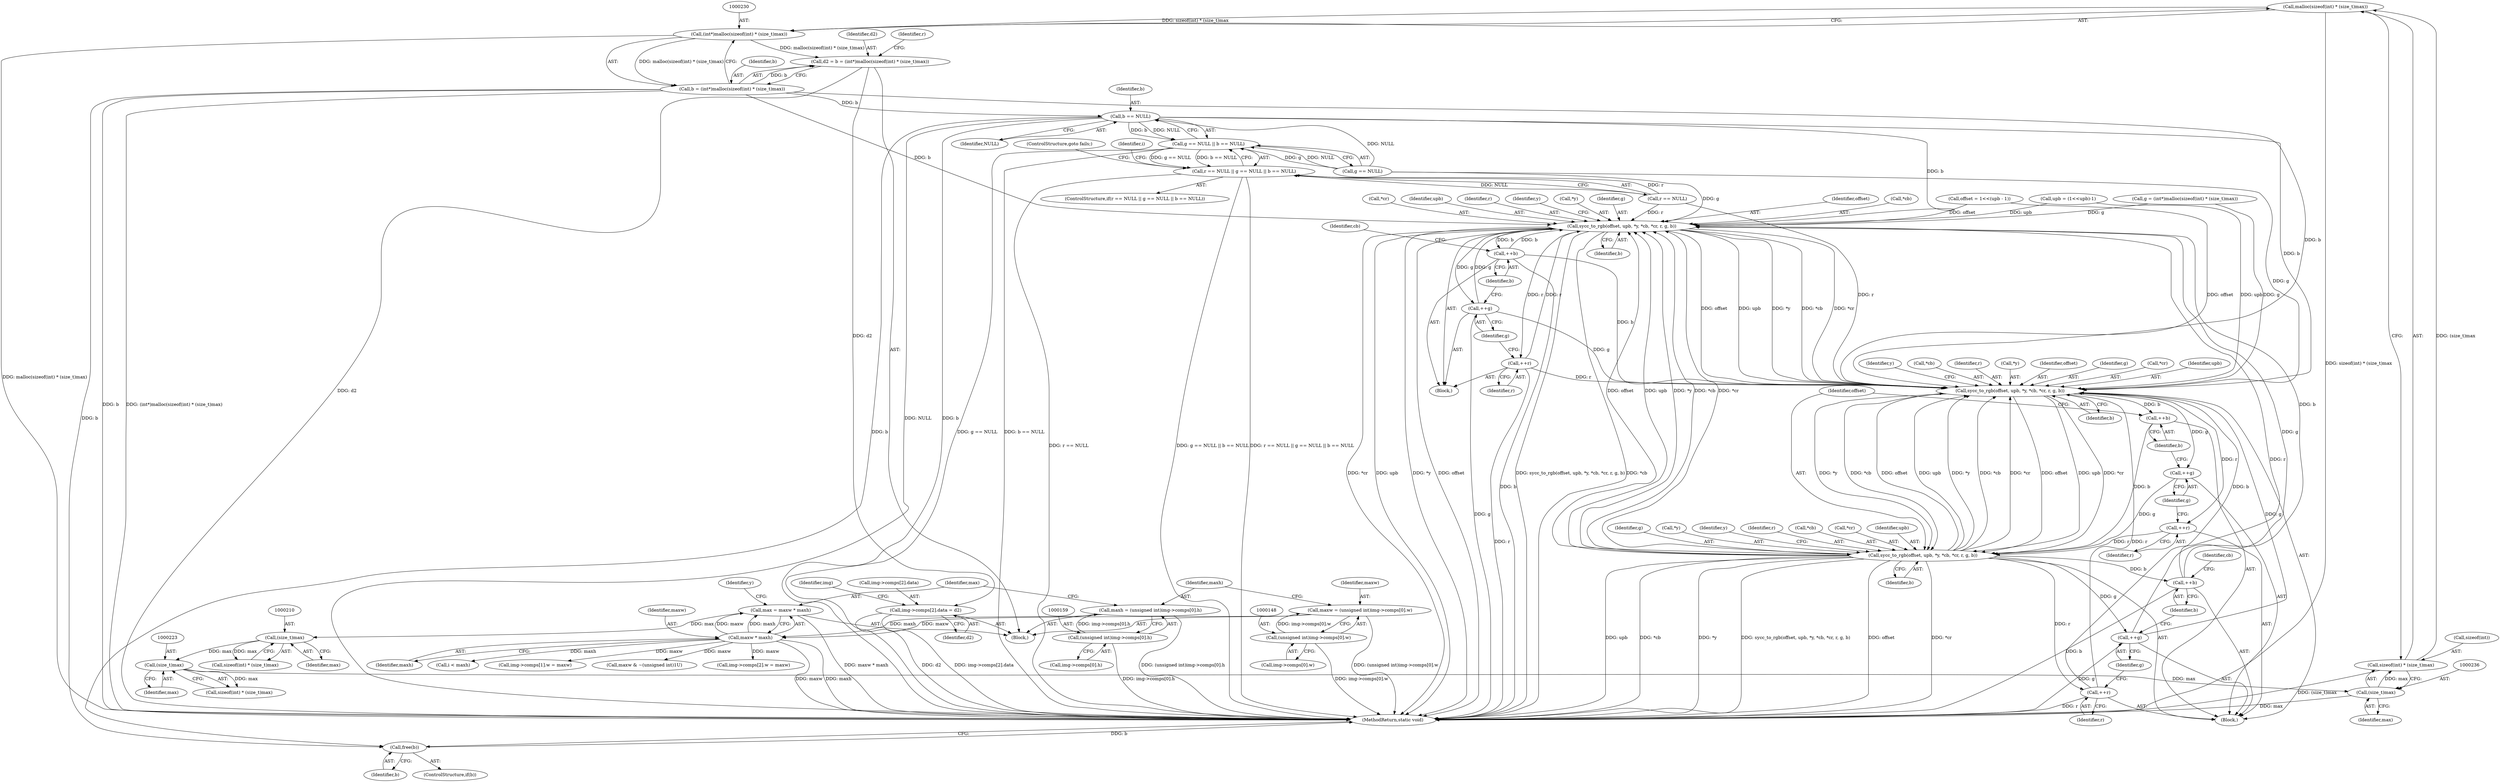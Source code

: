 digraph "1_openjpeg_15f081c89650dccee4aa4ae66f614c3fdb268767_1@API" {
"1000231" [label="(Call,malloc(sizeof(int) * (size_t)max))"];
"1000232" [label="(Call,sizeof(int) * (size_t)max)"];
"1000235" [label="(Call,(size_t)max)"];
"1000222" [label="(Call,(size_t)max)"];
"1000209" [label="(Call,(size_t)max)"];
"1000167" [label="(Call,max = maxw * maxh)"];
"1000169" [label="(Call,maxw * maxh)"];
"1000145" [label="(Call,maxw = (unsigned int)img->comps[0].w)"];
"1000147" [label="(Call,(unsigned int)img->comps[0].w)"];
"1000156" [label="(Call,maxh = (unsigned int)img->comps[0].h)"];
"1000158" [label="(Call,(unsigned int)img->comps[0].h)"];
"1000229" [label="(Call,(int*)malloc(sizeof(int) * (size_t)max))"];
"1000225" [label="(Call,d2 = b = (int*)malloc(sizeof(int) * (size_t)max))"];
"1000392" [label="(Call,img->comps[2].data = d2)"];
"1000227" [label="(Call,b = (int*)malloc(sizeof(int) * (size_t)max))"];
"1000247" [label="(Call,b == NULL)"];
"1000243" [label="(Call,g == NULL || b == NULL)"];
"1000239" [label="(Call,r == NULL || g == NULL || b == NULL)"];
"1000277" [label="(Call,sycc_to_rgb(offset, upb, *y, *cb, *cr, r, g, b))"];
"1000291" [label="(Call,++r)"];
"1000297" [label="(Call,sycc_to_rgb(offset, upb, *y, *cb, *cr, r, g, b))"];
"1000311" [label="(Call,++r)"];
"1000326" [label="(Call,sycc_to_rgb(offset, upb, *y, *cb, *cr, r, g, b))"];
"1000340" [label="(Call,++r)"];
"1000342" [label="(Call,++g)"];
"1000344" [label="(Call,++b)"];
"1000313" [label="(Call,++g)"];
"1000315" [label="(Call,++b)"];
"1000293" [label="(Call,++g)"];
"1000295" [label="(Call,++b)"];
"1000509" [label="(Call,free(b))"];
"1000509" [label="(Call,free(b))"];
"1000393" [label="(Call,img->comps[2].data)"];
"1000170" [label="(Identifier,maxw)"];
"1000228" [label="(Identifier,b)"];
"1000147" [label="(Call,(unsigned int)img->comps[0].w)"];
"1000249" [label="(Identifier,NULL)"];
"1000103" [label="(Block,)"];
"1000171" [label="(Identifier,maxh)"];
"1000298" [label="(Identifier,offset)"];
"1000290" [label="(Identifier,y)"];
"1000169" [label="(Call,maxw * maxh)"];
"1000340" [label="(Call,++r)"];
"1000296" [label="(Identifier,b)"];
"1000326" [label="(Call,sycc_to_rgb(offset, upb, *y, *cb, *cr, r, g, b))"];
"1000224" [label="(Identifier,max)"];
"1000307" [label="(Identifier,g)"];
"1000313" [label="(Call,++g)"];
"1000316" [label="(Identifier,b)"];
"1000250" [label="(ControlStructure,goto fails;)"];
"1000300" [label="(Call,*y)"];
"1000209" [label="(Call,(size_t)max)"];
"1000229" [label="(Call,(int*)malloc(sizeof(int) * (size_t)max))"];
"1000206" [label="(Call,sizeof(int) * (size_t)max)"];
"1000226" [label="(Identifier,d2)"];
"1000295" [label="(Call,++b)"];
"1000510" [label="(Identifier,b)"];
"1000244" [label="(Call,g == NULL)"];
"1000282" [label="(Call,*cb)"];
"1000344" [label="(Call,++b)"];
"1000291" [label="(Call,++r)"];
"1000276" [label="(Block,)"];
"1000238" [label="(ControlStructure,if(r == NULL || g == NULL || b == NULL))"];
"1000392" [label="(Call,img->comps[2].data = d2)"];
"1000255" [label="(Call,i < maxh)"];
"1000231" [label="(Call,malloc(sizeof(int) * (size_t)max))"];
"1000507" [label="(ControlStructure,if(b))"];
"1000405" [label="(Identifier,img)"];
"1000325" [label="(Block,)"];
"1000243" [label="(Call,g == NULL || b == NULL)"];
"1000511" [label="(MethodReturn,static void)"];
"1000331" [label="(Call,*cb)"];
"1000149" [label="(Call,img->comps[0].w)"];
"1000286" [label="(Identifier,r)"];
"1000160" [label="(Call,img->comps[0].h)"];
"1000222" [label="(Call,(size_t)max)"];
"1000280" [label="(Call,*y)"];
"1000158" [label="(Call,(unsigned int)img->comps[0].h)"];
"1000247" [label="(Call,b == NULL)"];
"1000293" [label="(Call,++g)"];
"1000253" [label="(Identifier,i)"];
"1000131" [label="(Call,offset = 1<<(upb - 1))"];
"1000219" [label="(Call,sizeof(int) * (size_t)max)"];
"1000310" [label="(Identifier,y)"];
"1000400" [label="(Identifier,d2)"];
"1000227" [label="(Call,b = (int*)malloc(sizeof(int) * (size_t)max))"];
"1000333" [label="(Call,*cr)"];
"1000306" [label="(Identifier,r)"];
"1000341" [label="(Identifier,r)"];
"1000167" [label="(Call,max = maxw * maxh)"];
"1000237" [label="(Identifier,max)"];
"1000138" [label="(Call,upb = (1<<upb)-1)"];
"1000278" [label="(Identifier,offset)"];
"1000146" [label="(Identifier,maxw)"];
"1000328" [label="(Identifier,upb)"];
"1000156" [label="(Call,maxh = (unsigned int)img->comps[0].h)"];
"1000294" [label="(Identifier,g)"];
"1000235" [label="(Call,(size_t)max)"];
"1000297" [label="(Call,sycc_to_rgb(offset, upb, *y, *cb, *cr, r, g, b))"];
"1000335" [label="(Identifier,r)"];
"1000292" [label="(Identifier,r)"];
"1000287" [label="(Identifier,g)"];
"1000157" [label="(Identifier,maxh)"];
"1000345" [label="(Identifier,b)"];
"1000232" [label="(Call,sizeof(int) * (size_t)max)"];
"1000401" [label="(Call,img->comps[1].w = maxw)"];
"1000343" [label="(Identifier,g)"];
"1000284" [label="(Call,*cr)"];
"1000339" [label="(Identifier,y)"];
"1000233" [label="(Call,sizeof(int))"];
"1000267" [label="(Call,maxw & ~(unsigned int)1U)"];
"1000342" [label="(Call,++g)"];
"1000311" [label="(Call,++r)"];
"1000312" [label="(Identifier,r)"];
"1000315" [label="(Call,++b)"];
"1000145" [label="(Call,maxw = (unsigned int)img->comps[0].w)"];
"1000279" [label="(Identifier,upb)"];
"1000240" [label="(Call,r == NULL)"];
"1000302" [label="(Call,*cb)"];
"1000288" [label="(Identifier,b)"];
"1000318" [label="(Identifier,cb)"];
"1000419" [label="(Call,img->comps[2].w = maxw)"];
"1000168" [label="(Identifier,max)"];
"1000304" [label="(Call,*cr)"];
"1000347" [label="(Identifier,cb)"];
"1000299" [label="(Identifier,upb)"];
"1000173" [label="(Identifier,y)"];
"1000329" [label="(Call,*y)"];
"1000277" [label="(Call,sycc_to_rgb(offset, upb, *y, *cb, *cr, r, g, b))"];
"1000225" [label="(Call,d2 = b = (int*)malloc(sizeof(int) * (size_t)max))"];
"1000336" [label="(Identifier,g)"];
"1000241" [label="(Identifier,r)"];
"1000239" [label="(Call,r == NULL || g == NULL || b == NULL)"];
"1000214" [label="(Call,g = (int*)malloc(sizeof(int) * (size_t)max))"];
"1000314" [label="(Identifier,g)"];
"1000337" [label="(Identifier,b)"];
"1000211" [label="(Identifier,max)"];
"1000248" [label="(Identifier,b)"];
"1000308" [label="(Identifier,b)"];
"1000327" [label="(Identifier,offset)"];
"1000231" -> "1000229"  [label="AST: "];
"1000231" -> "1000232"  [label="CFG: "];
"1000232" -> "1000231"  [label="AST: "];
"1000229" -> "1000231"  [label="CFG: "];
"1000231" -> "1000511"  [label="DDG: sizeof(int) * (size_t)max"];
"1000231" -> "1000229"  [label="DDG: sizeof(int) * (size_t)max"];
"1000232" -> "1000231"  [label="DDG: (size_t)max"];
"1000232" -> "1000235"  [label="CFG: "];
"1000233" -> "1000232"  [label="AST: "];
"1000235" -> "1000232"  [label="AST: "];
"1000232" -> "1000511"  [label="DDG: (size_t)max"];
"1000235" -> "1000232"  [label="DDG: max"];
"1000235" -> "1000237"  [label="CFG: "];
"1000236" -> "1000235"  [label="AST: "];
"1000237" -> "1000235"  [label="AST: "];
"1000235" -> "1000511"  [label="DDG: max"];
"1000222" -> "1000235"  [label="DDG: max"];
"1000222" -> "1000219"  [label="AST: "];
"1000222" -> "1000224"  [label="CFG: "];
"1000223" -> "1000222"  [label="AST: "];
"1000224" -> "1000222"  [label="AST: "];
"1000219" -> "1000222"  [label="CFG: "];
"1000222" -> "1000219"  [label="DDG: max"];
"1000209" -> "1000222"  [label="DDG: max"];
"1000209" -> "1000206"  [label="AST: "];
"1000209" -> "1000211"  [label="CFG: "];
"1000210" -> "1000209"  [label="AST: "];
"1000211" -> "1000209"  [label="AST: "];
"1000206" -> "1000209"  [label="CFG: "];
"1000209" -> "1000206"  [label="DDG: max"];
"1000167" -> "1000209"  [label="DDG: max"];
"1000167" -> "1000103"  [label="AST: "];
"1000167" -> "1000169"  [label="CFG: "];
"1000168" -> "1000167"  [label="AST: "];
"1000169" -> "1000167"  [label="AST: "];
"1000173" -> "1000167"  [label="CFG: "];
"1000167" -> "1000511"  [label="DDG: maxw * maxh"];
"1000169" -> "1000167"  [label="DDG: maxw"];
"1000169" -> "1000167"  [label="DDG: maxh"];
"1000169" -> "1000171"  [label="CFG: "];
"1000170" -> "1000169"  [label="AST: "];
"1000171" -> "1000169"  [label="AST: "];
"1000169" -> "1000511"  [label="DDG: maxh"];
"1000169" -> "1000511"  [label="DDG: maxw"];
"1000145" -> "1000169"  [label="DDG: maxw"];
"1000156" -> "1000169"  [label="DDG: maxh"];
"1000169" -> "1000255"  [label="DDG: maxh"];
"1000169" -> "1000267"  [label="DDG: maxw"];
"1000169" -> "1000401"  [label="DDG: maxw"];
"1000169" -> "1000419"  [label="DDG: maxw"];
"1000145" -> "1000103"  [label="AST: "];
"1000145" -> "1000147"  [label="CFG: "];
"1000146" -> "1000145"  [label="AST: "];
"1000147" -> "1000145"  [label="AST: "];
"1000157" -> "1000145"  [label="CFG: "];
"1000145" -> "1000511"  [label="DDG: (unsigned int)img->comps[0].w"];
"1000147" -> "1000145"  [label="DDG: img->comps[0].w"];
"1000147" -> "1000149"  [label="CFG: "];
"1000148" -> "1000147"  [label="AST: "];
"1000149" -> "1000147"  [label="AST: "];
"1000147" -> "1000511"  [label="DDG: img->comps[0].w"];
"1000156" -> "1000103"  [label="AST: "];
"1000156" -> "1000158"  [label="CFG: "];
"1000157" -> "1000156"  [label="AST: "];
"1000158" -> "1000156"  [label="AST: "];
"1000168" -> "1000156"  [label="CFG: "];
"1000156" -> "1000511"  [label="DDG: (unsigned int)img->comps[0].h"];
"1000158" -> "1000156"  [label="DDG: img->comps[0].h"];
"1000158" -> "1000160"  [label="CFG: "];
"1000159" -> "1000158"  [label="AST: "];
"1000160" -> "1000158"  [label="AST: "];
"1000158" -> "1000511"  [label="DDG: img->comps[0].h"];
"1000229" -> "1000227"  [label="AST: "];
"1000230" -> "1000229"  [label="AST: "];
"1000227" -> "1000229"  [label="CFG: "];
"1000229" -> "1000511"  [label="DDG: malloc(sizeof(int) * (size_t)max)"];
"1000229" -> "1000225"  [label="DDG: malloc(sizeof(int) * (size_t)max)"];
"1000229" -> "1000227"  [label="DDG: malloc(sizeof(int) * (size_t)max)"];
"1000225" -> "1000103"  [label="AST: "];
"1000225" -> "1000227"  [label="CFG: "];
"1000226" -> "1000225"  [label="AST: "];
"1000227" -> "1000225"  [label="AST: "];
"1000241" -> "1000225"  [label="CFG: "];
"1000225" -> "1000511"  [label="DDG: d2"];
"1000227" -> "1000225"  [label="DDG: b"];
"1000225" -> "1000392"  [label="DDG: d2"];
"1000392" -> "1000103"  [label="AST: "];
"1000392" -> "1000400"  [label="CFG: "];
"1000393" -> "1000392"  [label="AST: "];
"1000400" -> "1000392"  [label="AST: "];
"1000405" -> "1000392"  [label="CFG: "];
"1000392" -> "1000511"  [label="DDG: img->comps[2].data"];
"1000392" -> "1000511"  [label="DDG: d2"];
"1000228" -> "1000227"  [label="AST: "];
"1000227" -> "1000511"  [label="DDG: b"];
"1000227" -> "1000511"  [label="DDG: (int*)malloc(sizeof(int) * (size_t)max)"];
"1000227" -> "1000247"  [label="DDG: b"];
"1000227" -> "1000277"  [label="DDG: b"];
"1000227" -> "1000326"  [label="DDG: b"];
"1000227" -> "1000509"  [label="DDG: b"];
"1000247" -> "1000243"  [label="AST: "];
"1000247" -> "1000249"  [label="CFG: "];
"1000248" -> "1000247"  [label="AST: "];
"1000249" -> "1000247"  [label="AST: "];
"1000243" -> "1000247"  [label="CFG: "];
"1000247" -> "1000511"  [label="DDG: b"];
"1000247" -> "1000511"  [label="DDG: NULL"];
"1000247" -> "1000243"  [label="DDG: b"];
"1000247" -> "1000243"  [label="DDG: NULL"];
"1000244" -> "1000247"  [label="DDG: NULL"];
"1000247" -> "1000277"  [label="DDG: b"];
"1000247" -> "1000326"  [label="DDG: b"];
"1000247" -> "1000509"  [label="DDG: b"];
"1000243" -> "1000239"  [label="AST: "];
"1000243" -> "1000244"  [label="CFG: "];
"1000244" -> "1000243"  [label="AST: "];
"1000239" -> "1000243"  [label="CFG: "];
"1000243" -> "1000511"  [label="DDG: g == NULL"];
"1000243" -> "1000511"  [label="DDG: b == NULL"];
"1000243" -> "1000239"  [label="DDG: g == NULL"];
"1000243" -> "1000239"  [label="DDG: b == NULL"];
"1000244" -> "1000243"  [label="DDG: g"];
"1000244" -> "1000243"  [label="DDG: NULL"];
"1000239" -> "1000238"  [label="AST: "];
"1000239" -> "1000240"  [label="CFG: "];
"1000240" -> "1000239"  [label="AST: "];
"1000250" -> "1000239"  [label="CFG: "];
"1000253" -> "1000239"  [label="CFG: "];
"1000239" -> "1000511"  [label="DDG: r == NULL || g == NULL || b == NULL"];
"1000239" -> "1000511"  [label="DDG: r == NULL"];
"1000239" -> "1000511"  [label="DDG: g == NULL || b == NULL"];
"1000240" -> "1000239"  [label="DDG: r"];
"1000240" -> "1000239"  [label="DDG: NULL"];
"1000277" -> "1000276"  [label="AST: "];
"1000277" -> "1000288"  [label="CFG: "];
"1000278" -> "1000277"  [label="AST: "];
"1000279" -> "1000277"  [label="AST: "];
"1000280" -> "1000277"  [label="AST: "];
"1000282" -> "1000277"  [label="AST: "];
"1000284" -> "1000277"  [label="AST: "];
"1000286" -> "1000277"  [label="AST: "];
"1000287" -> "1000277"  [label="AST: "];
"1000288" -> "1000277"  [label="AST: "];
"1000290" -> "1000277"  [label="CFG: "];
"1000297" -> "1000277"  [label="DDG: offset"];
"1000297" -> "1000277"  [label="DDG: upb"];
"1000297" -> "1000277"  [label="DDG: *y"];
"1000297" -> "1000277"  [label="DDG: *cb"];
"1000297" -> "1000277"  [label="DDG: *cr"];
"1000131" -> "1000277"  [label="DDG: offset"];
"1000326" -> "1000277"  [label="DDG: offset"];
"1000326" -> "1000277"  [label="DDG: upb"];
"1000326" -> "1000277"  [label="DDG: *y"];
"1000326" -> "1000277"  [label="DDG: *cb"];
"1000326" -> "1000277"  [label="DDG: *cr"];
"1000138" -> "1000277"  [label="DDG: upb"];
"1000311" -> "1000277"  [label="DDG: r"];
"1000240" -> "1000277"  [label="DDG: r"];
"1000340" -> "1000277"  [label="DDG: r"];
"1000342" -> "1000277"  [label="DDG: g"];
"1000214" -> "1000277"  [label="DDG: g"];
"1000244" -> "1000277"  [label="DDG: g"];
"1000313" -> "1000277"  [label="DDG: g"];
"1000315" -> "1000277"  [label="DDG: b"];
"1000344" -> "1000277"  [label="DDG: b"];
"1000277" -> "1000291"  [label="DDG: r"];
"1000277" -> "1000293"  [label="DDG: g"];
"1000277" -> "1000295"  [label="DDG: b"];
"1000277" -> "1000297"  [label="DDG: offset"];
"1000277" -> "1000297"  [label="DDG: upb"];
"1000277" -> "1000297"  [label="DDG: *y"];
"1000277" -> "1000297"  [label="DDG: *cb"];
"1000277" -> "1000297"  [label="DDG: *cr"];
"1000291" -> "1000276"  [label="AST: "];
"1000291" -> "1000292"  [label="CFG: "];
"1000292" -> "1000291"  [label="AST: "];
"1000294" -> "1000291"  [label="CFG: "];
"1000291" -> "1000297"  [label="DDG: r"];
"1000297" -> "1000276"  [label="AST: "];
"1000297" -> "1000308"  [label="CFG: "];
"1000298" -> "1000297"  [label="AST: "];
"1000299" -> "1000297"  [label="AST: "];
"1000300" -> "1000297"  [label="AST: "];
"1000302" -> "1000297"  [label="AST: "];
"1000304" -> "1000297"  [label="AST: "];
"1000306" -> "1000297"  [label="AST: "];
"1000307" -> "1000297"  [label="AST: "];
"1000308" -> "1000297"  [label="AST: "];
"1000310" -> "1000297"  [label="CFG: "];
"1000297" -> "1000511"  [label="DDG: offset"];
"1000297" -> "1000511"  [label="DDG: *cr"];
"1000297" -> "1000511"  [label="DDG: upb"];
"1000297" -> "1000511"  [label="DDG: *cb"];
"1000297" -> "1000511"  [label="DDG: *y"];
"1000297" -> "1000511"  [label="DDG: sycc_to_rgb(offset, upb, *y, *cb, *cr, r, g, b)"];
"1000293" -> "1000297"  [label="DDG: g"];
"1000295" -> "1000297"  [label="DDG: b"];
"1000297" -> "1000311"  [label="DDG: r"];
"1000297" -> "1000313"  [label="DDG: g"];
"1000297" -> "1000315"  [label="DDG: b"];
"1000297" -> "1000326"  [label="DDG: offset"];
"1000297" -> "1000326"  [label="DDG: upb"];
"1000297" -> "1000326"  [label="DDG: *y"];
"1000297" -> "1000326"  [label="DDG: *cb"];
"1000297" -> "1000326"  [label="DDG: *cr"];
"1000311" -> "1000276"  [label="AST: "];
"1000311" -> "1000312"  [label="CFG: "];
"1000312" -> "1000311"  [label="AST: "];
"1000314" -> "1000311"  [label="CFG: "];
"1000311" -> "1000511"  [label="DDG: r"];
"1000311" -> "1000326"  [label="DDG: r"];
"1000326" -> "1000325"  [label="AST: "];
"1000326" -> "1000337"  [label="CFG: "];
"1000327" -> "1000326"  [label="AST: "];
"1000328" -> "1000326"  [label="AST: "];
"1000329" -> "1000326"  [label="AST: "];
"1000331" -> "1000326"  [label="AST: "];
"1000333" -> "1000326"  [label="AST: "];
"1000335" -> "1000326"  [label="AST: "];
"1000336" -> "1000326"  [label="AST: "];
"1000337" -> "1000326"  [label="AST: "];
"1000339" -> "1000326"  [label="CFG: "];
"1000326" -> "1000511"  [label="DDG: sycc_to_rgb(offset, upb, *y, *cb, *cr, r, g, b)"];
"1000326" -> "1000511"  [label="DDG: *cb"];
"1000326" -> "1000511"  [label="DDG: *cr"];
"1000326" -> "1000511"  [label="DDG: upb"];
"1000326" -> "1000511"  [label="DDG: *y"];
"1000326" -> "1000511"  [label="DDG: offset"];
"1000131" -> "1000326"  [label="DDG: offset"];
"1000138" -> "1000326"  [label="DDG: upb"];
"1000240" -> "1000326"  [label="DDG: r"];
"1000340" -> "1000326"  [label="DDG: r"];
"1000342" -> "1000326"  [label="DDG: g"];
"1000214" -> "1000326"  [label="DDG: g"];
"1000244" -> "1000326"  [label="DDG: g"];
"1000313" -> "1000326"  [label="DDG: g"];
"1000315" -> "1000326"  [label="DDG: b"];
"1000344" -> "1000326"  [label="DDG: b"];
"1000326" -> "1000340"  [label="DDG: r"];
"1000326" -> "1000342"  [label="DDG: g"];
"1000326" -> "1000344"  [label="DDG: b"];
"1000340" -> "1000325"  [label="AST: "];
"1000340" -> "1000341"  [label="CFG: "];
"1000341" -> "1000340"  [label="AST: "];
"1000343" -> "1000340"  [label="CFG: "];
"1000340" -> "1000511"  [label="DDG: r"];
"1000342" -> "1000325"  [label="AST: "];
"1000342" -> "1000343"  [label="CFG: "];
"1000343" -> "1000342"  [label="AST: "];
"1000345" -> "1000342"  [label="CFG: "];
"1000342" -> "1000511"  [label="DDG: g"];
"1000344" -> "1000325"  [label="AST: "];
"1000344" -> "1000345"  [label="CFG: "];
"1000345" -> "1000344"  [label="AST: "];
"1000347" -> "1000344"  [label="CFG: "];
"1000344" -> "1000511"  [label="DDG: b"];
"1000313" -> "1000276"  [label="AST: "];
"1000313" -> "1000314"  [label="CFG: "];
"1000314" -> "1000313"  [label="AST: "];
"1000316" -> "1000313"  [label="CFG: "];
"1000313" -> "1000511"  [label="DDG: g"];
"1000315" -> "1000276"  [label="AST: "];
"1000315" -> "1000316"  [label="CFG: "];
"1000316" -> "1000315"  [label="AST: "];
"1000318" -> "1000315"  [label="CFG: "];
"1000315" -> "1000511"  [label="DDG: b"];
"1000293" -> "1000276"  [label="AST: "];
"1000293" -> "1000294"  [label="CFG: "];
"1000294" -> "1000293"  [label="AST: "];
"1000296" -> "1000293"  [label="CFG: "];
"1000295" -> "1000276"  [label="AST: "];
"1000295" -> "1000296"  [label="CFG: "];
"1000296" -> "1000295"  [label="AST: "];
"1000298" -> "1000295"  [label="CFG: "];
"1000509" -> "1000507"  [label="AST: "];
"1000509" -> "1000510"  [label="CFG: "];
"1000510" -> "1000509"  [label="AST: "];
"1000511" -> "1000509"  [label="CFG: "];
"1000509" -> "1000511"  [label="DDG: b"];
}
